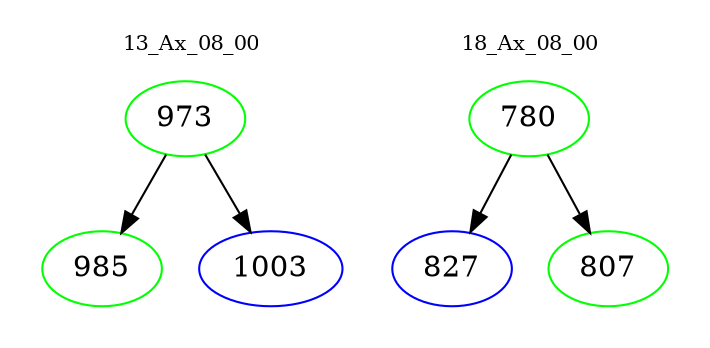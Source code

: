 digraph{
subgraph cluster_0 {
color = white
label = "13_Ax_08_00";
fontsize=10;
T0_973 [label="973", color="green"]
T0_973 -> T0_985 [color="black"]
T0_985 [label="985", color="green"]
T0_973 -> T0_1003 [color="black"]
T0_1003 [label="1003", color="blue"]
}
subgraph cluster_1 {
color = white
label = "18_Ax_08_00";
fontsize=10;
T1_780 [label="780", color="green"]
T1_780 -> T1_827 [color="black"]
T1_827 [label="827", color="blue"]
T1_780 -> T1_807 [color="black"]
T1_807 [label="807", color="green"]
}
}
